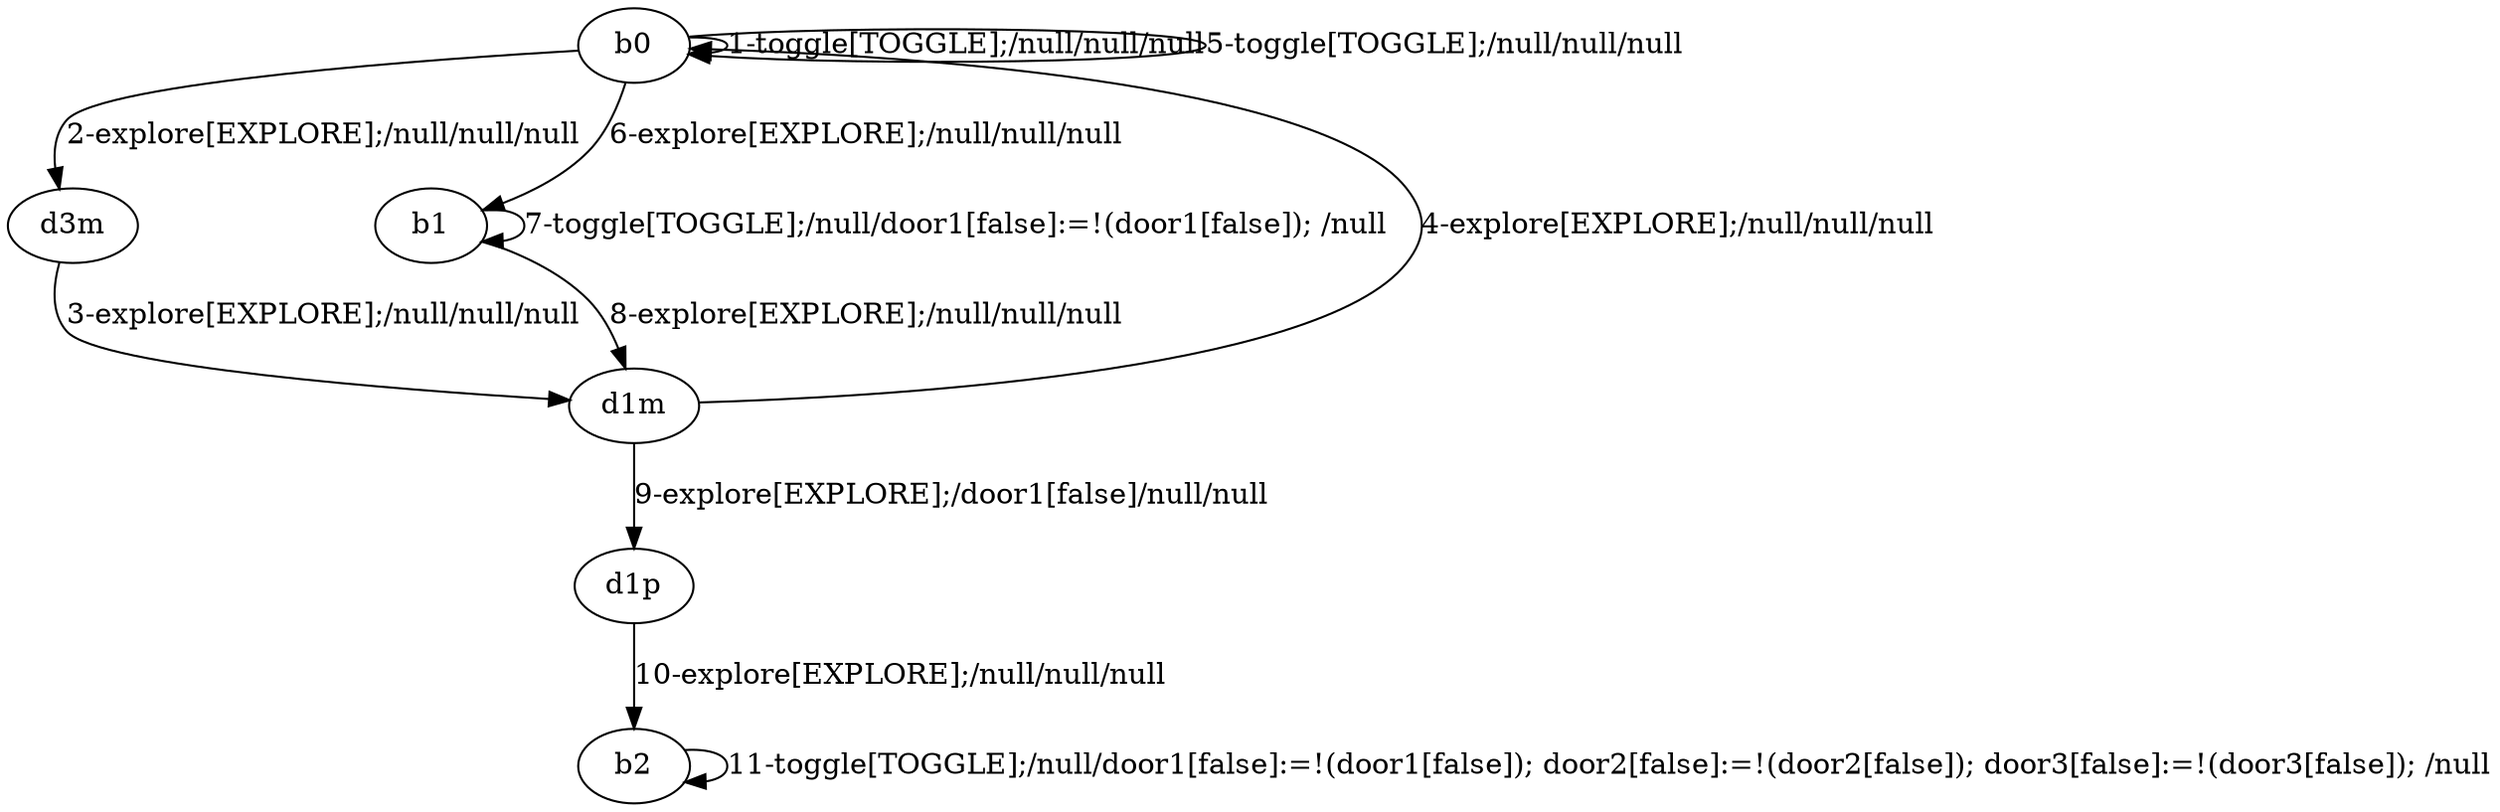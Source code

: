 # Total number of goals covered by this test: 1
# b2 --> b2

digraph g {
"b0" -> "b0" [label = "1-toggle[TOGGLE];/null/null/null"];
"b0" -> "d3m" [label = "2-explore[EXPLORE];/null/null/null"];
"d3m" -> "d1m" [label = "3-explore[EXPLORE];/null/null/null"];
"d1m" -> "b0" [label = "4-explore[EXPLORE];/null/null/null"];
"b0" -> "b0" [label = "5-toggle[TOGGLE];/null/null/null"];
"b0" -> "b1" [label = "6-explore[EXPLORE];/null/null/null"];
"b1" -> "b1" [label = "7-toggle[TOGGLE];/null/door1[false]:=!(door1[false]); /null"];
"b1" -> "d1m" [label = "8-explore[EXPLORE];/null/null/null"];
"d1m" -> "d1p" [label = "9-explore[EXPLORE];/door1[false]/null/null"];
"d1p" -> "b2" [label = "10-explore[EXPLORE];/null/null/null"];
"b2" -> "b2" [label = "11-toggle[TOGGLE];/null/door1[false]:=!(door1[false]); door2[false]:=!(door2[false]); door3[false]:=!(door3[false]); /null"];
}